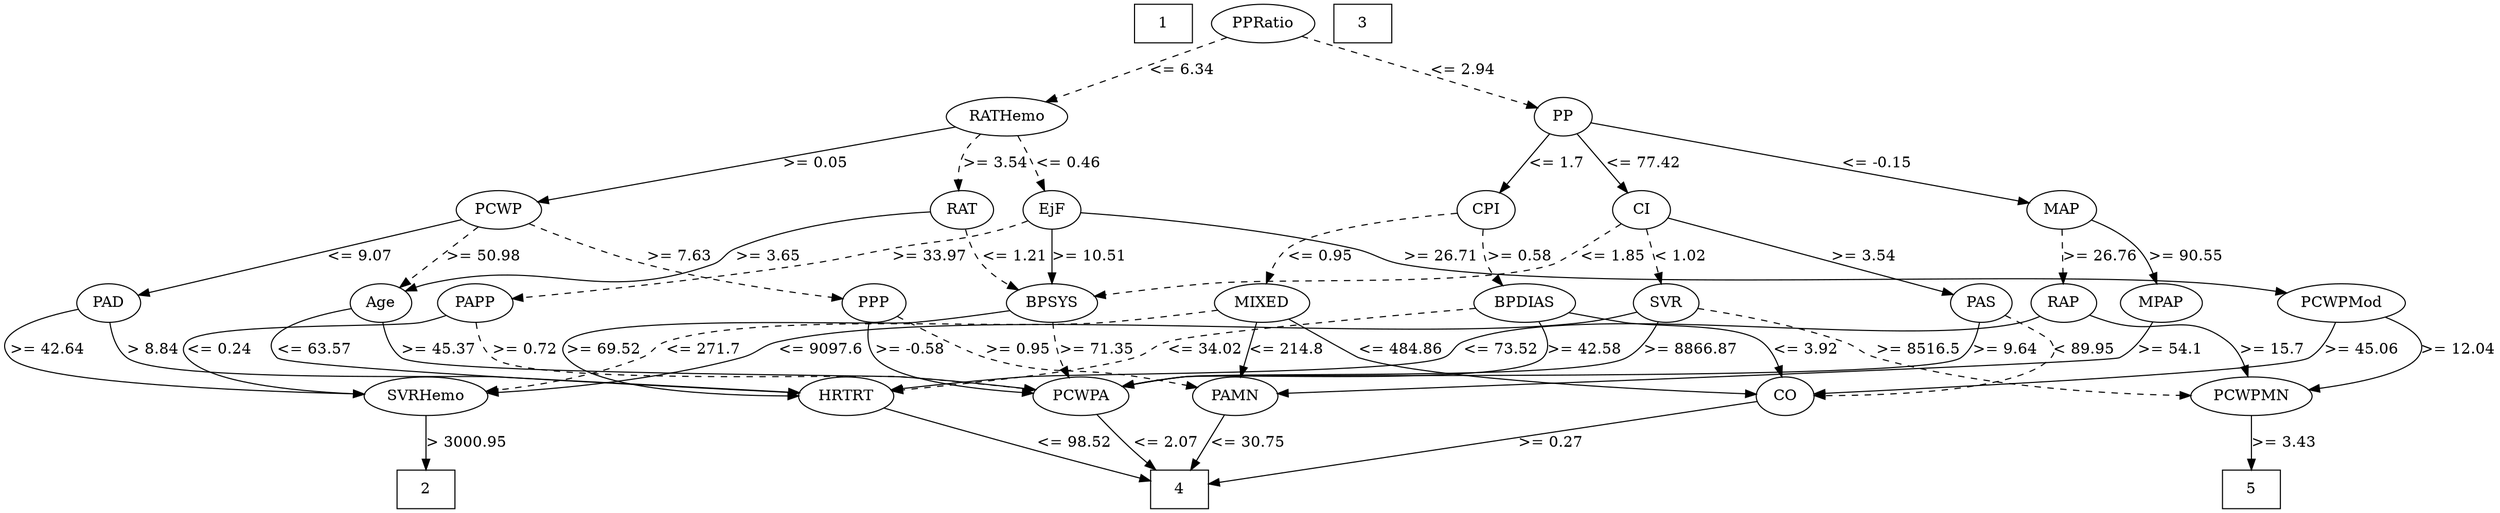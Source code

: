 strict digraph G {
	graph [bb="0,0,1866.7,471"];
	node [label="\N"];
	1	[height=0.5,
		pos="857.67,453",
		shape=box,
		width=0.75];
	2	[height=0.5,
		pos="319.67,18",
		shape=box,
		width=0.75];
	3	[height=0.5,
		pos="1027.7,453",
		shape=box,
		width=0.75];
	4	[height=0.5,
		pos="863.67,18",
		shape=box,
		width=0.75];
	5	[height=0.5,
		pos="1690.7,18",
		shape=box,
		width=0.75];
	RAP	[height=0.5,
		pos="1541.7,192",
		width=0.77778];
	PCWPMN	[height=0.5,
		pos="1690.7,105",
		width=1.3902];
	RAP -> PCWPMN	[label=">= 15.7",
		lp="1702.2,148.5",
		op=">=",
		param=15.7,
		pos="e,1687.3,123.33 1563.2,180.07 1568.2,177.83 1573.6,175.66 1578.7,174 1617.5,161.4 1636.9,181.55 1668.7,156 1675.9,150.19 1680.8,\
141.53 1684.1,133.04",
		style=solid];
	HRTRT	[height=0.5,
		pos="666.67,105",
		width=1.1013];
	RAP -> HRTRT	[label="<= 73.52",
		lp="1124.7,148.5",
		op="<=",
		param=73.52,
		pos="e,701.89,113.59 1520.7,179.65 1515.6,177.38 1510,175.3 1504.7,174 1416.9,152.75 1183.3,187.5 1098.7,156 1088.6,152.25 1089.7,144.81 \
1079.7,141 1012.9,115.69 829.6,131.51 758.67,123 743.34,121.16 726.7,118.34 711.85,115.53",
		style=solid];
	PCWPMN -> 5	[label=">= 3.43",
		lp="1713.2,61.5",
		op=">=",
		param=3.43,
		pos="e,1690.7,36.175 1690.7,86.799 1690.7,75.163 1690.7,59.548 1690.7,46.237",
		style=solid];
	HRTRT -> 4	[label="<= 98.52",
		lp="802.67,61.5",
		op="<=",
		param=98.52,
		pos="e,836.5,29.573 693.19,91.545 715.38,81.222 747.93,66.303 776.67,54 793.15,46.942 811.55,39.479 827.17,33.265",
		style=solid];
	PAS	[height=0.5,
		pos="1468.7,192",
		width=0.75];
	PCWPA	[height=0.5,
		pos="809.67,105",
		width=1.1555];
	PAS -> PCWPA	[label=">= 9.64",
		lp="1495.2,148.5",
		op=">=",
		param=9.64,
		pos="e,845.01,114.53 1473.3,173.82 1475.1,162.91 1475.1,149.32 1466.7,141 1444,118.58 925.3,126.67 893.67,123 881.08,121.54 867.57,119.17 \
855.15,116.66",
		style=solid];
	CO	[height=0.5,
		pos="1339.7,105",
		width=0.75];
	PAS -> CO	[label="< 89.95",
		lp="1558.2,148.5",
		op="<",
		param=89.95,
		pos="e,1366.9,106.75 1490.2,180.97 1508.4,172.23 1532.1,160.31 1534.7,156 1538.1,150.29 1538.9,146.11 1534.7,141 1515,117.48 1428.1,109.74 \
1377.2,107.21",
		style=dashed];
	PCWPA -> 4	[label="<= 2.07",
		lp="862.17,61.5",
		op="<=",
		param=2.07,
		pos="e,852.83,36.049 820.33,87.207 828.05,75.062 838.62,58.431 847.38,44.633",
		style=solid];
	CO -> 4	[label=">= 0.27",
		lp="1152.2,61.5",
		op=">=",
		param=0.27,
		pos="e,890.8,23.845 1313.7,99.37 1234.3,85.176 993.78,42.234 900.86,25.642",
		style=solid];
	PAD	[height=0.5,
		pos="78.666,192",
		width=0.79437];
	PAD -> HRTRT	[label="> 8.84",
		lp="109.17,148.5",
		op=">",
		param=8.84,
		pos="e,627.63,108.3 77.948,173.97 78.478,162.83 81.228,148.92 90.666,141 91.924,139.94 477.92,117.12 617.25,108.91",
		style=solid];
	SVRHemo	[height=0.5,
		pos="319.67,105",
		width=1.3902];
	PAD -> SVRHemo	[label=">= 42.64",
		lp="30.666,148.5",
		op=">=",
		param=42.64,
		pos="e,270.13,107.94 52.287,184.22 24.592,175.88 -12.706,160.41 4.666,141 21.35,122.36 173.29,112.54 259.9,108.42",
		style=solid];
	SVRHemo -> 2	[label="> 3000.95",
		lp="348.17,61.5",
		op=">",
		param=3000.95,
		pos="e,319.67,36.175 319.67,86.799 319.67,75.163 319.67,59.548 319.67,46.237",
		style=solid];
	PAMN	[height=0.5,
		pos="938.67,105",
		width=1.0139];
	PAMN -> 4	[label="<= 30.75",
		lp="930.67,61.5",
		op="<=",
		param=30.75,
		pos="e,878.74,36.083 924.56,88.012 913.53,75.515 898.01,57.924 885.4,43.631",
		style=solid];
	PCWP	[height=0.5,
		pos="325.67,279",
		width=0.97491];
	PCWP -> PAD	[label="<= 9.07",
		lp="240.17,235.5",
		op="<=",
		param=9.07,
		pos="e,103.35,201.49 297.33,268.25 251.69,252.54 162.05,221.69 112.9,204.78",
		style=solid];
	PPP	[height=0.5,
		pos="655.67,192",
		width=0.75];
	PCWP -> PPP	[label=">= 7.63",
		lp="469.17,235.5",
		op=">=",
		param=7.63,
		pos="e,629.18,195.5 350.11,265.97 374.14,254.62 412.14,237.89 446.67,228 505.84,211.05 576.95,201.31 619.11,196.59",
		style=dashed];
	Age	[height=0.5,
		pos="281.67,192",
		width=0.75];
	PCWP -> Age	[label=">= 50.98",
		lp="317.67,235.5",
		op=">=",
		param=50.98,
		pos="e,282.66,210.01 307.57,263.2 301.66,257.48 295.61,250.5 291.67,243 287.98,236 285.65,227.79 284.18,220.07",
		style=dashed];
	PPP -> PCWPA	[label=">= -0.58",
		lp="681.17,148.5",
		op=">=",
		param=-0.58,
		pos="e,772.64,113.29 651.13,173.91 649.39,163.3 649.32,150.02 656.67,141 660.11,136.77 719.04,124.15 762.73,115.29",
		style=solid];
	PPP -> PAMN	[label=">= 0.95",
		lp="766.17,148.5",
		op=">=",
		param=0.95,
		pos="e,906.12,113.56 673.61,178.19 690.76,166.6 717.78,150 743.67,141 793.36,123.72 808.94,132.61 860.67,123 872.26,120.85 884.76,118.25 \
896.29,115.74",
		style=dashed];
	Age -> HRTRT	[label="<= 63.57",
		lp="233.67,148.5",
		op="<=",
		param=63.57,
		pos="e,627.44,108.29 256.65,184.56 228.72,176.22 189.65,160.45 207.67,141 214.57,133.55 500.16,115.85 617.31,108.89",
		style=solid];
	Age -> PCWPA	[label=">= 45.37",
		lp="331.67,148.5",
		op=">=",
		param=45.37,
		pos="e,773.23,113.77 285.05,174.08 288.29,162.69 294.42,148.43 305.67,141 343.72,115.87 670.35,128.07 715.67,123 731.2,121.26 748.04,\
118.5 763.11,115.7",
		style=solid];
	PCWPMod	[height=0.5,
		pos="1758.7,192",
		width=1.4444];
	PCWPMod -> PCWPMN	[label=">= 12.04",
		lp="1840.7,148.5",
		op=">=",
		param=12.04,
		pos="e,1740.7,106.99 1789.5,177.41 1806.4,168 1822,154.75 1811.7,141 1797.4,122.04 1773.5,112.87 1750.7,108.59",
		style=solid];
	PCWPMod -> CO	[label=">= 45.06",
		lp="1768.7,148.5",
		op=">=",
		param=45.06,
		pos="e,1366.6,107.02 1753,173.65 1748.3,162.37 1740.5,148.42 1728.7,141 1699.3,122.57 1468.3,111.24 1376.8,107.44",
		style=solid];
	CI	[height=0.5,
		pos="1219.7,279",
		width=0.75];
	CI -> PAS	[label=">= 3.54",
		lp="1381.2,235.5",
		op=">=",
		param=3.54,
		pos="e,1445.1,201.04 1243.1,270 1287.6,254.82 1384.4,221.76 1435.5,204.31",
		style=solid];
	BPSYS	[height=0.5,
		pos="786.67,192",
		width=1.0471];
	CI -> BPSYS	[label="<= 1.85",
		lp="1205.2,235.5",
		op="<=",
		param=1.85,
		pos="e,821.44,198.97 1205.2,263.64 1191.4,250.33 1171.4,232.02 1161.7,228 1107.7,205.81 957.68,216.35 899.67,210 877.14,207.54 852.23,\
203.89 831.54,200.6",
		style=dashed];
	SVR	[height=0.5,
		pos="1251.7,192",
		width=0.77778];
	CI -> SVR	[label="< 1.02",
		lp="1255.2,235.5",
		op="<",
		param=1.02,
		pos="e,1245.4,209.76 1226,261.21 1230.5,249.22 1236.7,232.85 1241.8,219.16",
		style=dashed];
	BPSYS -> HRTRT	[label=">= 69.52",
		lp="451.67,148.5",
		op=">=",
		param=69.52,
		pos="e,626.74,105.76 752.5,183.95 734.48,180.47 711.95,176.49 691.67,174 662.26,170.39 445.89,177.64 425.67,156 421.11,151.13 421.3,146.04 \
425.67,141 449.84,113.06 553.33,106.96 616.57,105.9",
		style=solid];
	BPSYS -> PCWPA	[label=">= 71.35",
		lp="822.67,148.5",
		op=">=",
		param=71.35,
		pos="e,802.77,122.91 789.43,173.72 791.15,164.01 793.62,151.73 796.67,141 797.46,138.19 798.38,135.29 799.35,132.42",
		style=dashed];
	SVR -> PCWPMN	[label=">= 8516.5",
		lp="1437.7,148.5",
		op=">=",
		param=8516.5,
		pos="e,1641,107.28 1277.7,185.22 1303.5,179.16 1343.9,168.74 1377.7,156 1392,150.6 1394,145.33 1408.7,141 1483.3,118.96 1573.1,110.79 \
1630.9,107.77",
		style=dashed];
	SVR -> PCWPA	[label=">= 8866.87",
		lp="1263.2,148.5",
		op=">=",
		param=8866.87,
		pos="e,845.45,114.42 1244.2,174.42 1238.1,162.87 1228.2,148.28 1214.7,141 1183.2,124.03 929.1,127.55 893.67,123 881.21,121.4 867.85,119.01 \
855.52,116.52",
		style=solid];
	SVR -> SVRHemo	[label="<= 9097.6",
		lp="617.67,148.5",
		op="<=",
		param=9097.6,
		pos="e,368.14,109.79 1227.3,182.76 1216.3,179.4 1202.9,175.87 1190.7,174 1058.3,153.89 719.5,184.21 588.67,156 571.72,152.35 569.36,145.66 \
552.67,141 494.48,124.78 425.9,115.62 378.27,110.78",
		style=solid];
	MIXED	[height=0.5,
		pos="948.67,192",
		width=1.125];
	MIXED -> CO	[label="<= 484.86",
		lp="1050.7,148.5",
		op="<=",
		param=484.86,
		pos="e,1312.7,107.28 969.41,176.43 989.94,162.06 1018.7,142.09 1021.7,141 1072.4,122.18 1230.2,111.73 1302.7,107.81",
		style=solid];
	MIXED -> SVRHemo	[label="<= 271.7",
		lp="526.67,148.5",
		op="<=",
		param=271.7,
		pos="e,366.3,111.82 911.49,184.61 889.02,180.97 859.77,176.63 833.67,174 759.93,166.57 571.11,179.03 500.67,156 489.07,152.21 488.92,\
145.73 477.67,141 445.44,127.45 407.21,118.81 376.43,113.5",
		style=dashed];
	MIXED -> PAMN	[label="<= 214.8",
		lp="969.67,148.5",
		op="<=",
		param=214.8,
		pos="e,940.69,123.18 946.64,173.8 945.27,162.16 943.44,146.55 941.87,133.24",
		style=solid];
	BPDIAS	[height=0.5,
		pos="1139.7,192",
		width=1.1735];
	BPDIAS -> HRTRT	[label="<= 34.02",
		lp="912.67,148.5",
		op="<=",
		param=34.02,
		pos="e,702.58,112.73 1099.6,185.99 1033.5,177.64 906.8,161.28 886.67,156 869.1,151.39 866.1,146.07 848.67,141 842.11,139.09 764.28,124.34 \
712.55,114.6",
		style=dashed];
	BPDIAS -> PCWPA	[label=">= 42.58",
		lp="1184.7,148.5",
		op=">=",
		param=42.58,
		pos="e,845.46,114.32 1152,174.28 1158.3,163.56 1163.1,150.01 1154.7,141 1134.8,119.75 922.47,126.89 893.67,123 881.22,121.32 867.86,118.9 \
855.53,116.41",
		style=solid];
	BPDIAS -> CO	[label="<= 3.92",
		lp="1351.2,148.5",
		op="<=",
		param=3.92,
		pos="e,1336.5,122.93 1175.8,182.42 1188.1,179.6 1202,176.55 1214.7,174 1260.2,164.86 1281.1,184.66 1317.7,156 1325.2,150.14 1330.1,141.19 \
1333.5,132.49",
		style=solid];
	RATHemo	[height=0.5,
		pos="750.67,366",
		width=1.375];
	RATHemo -> PCWP	[label=">= 0.05",
		lp="585.17,322.5",
		op=">=",
		param=0.05,
		pos="e,357.68,286.4 708.36,356.54 626.82,340.23 448.77,304.62 367.56,288.38",
		style=solid];
	RAT	[height=0.5,
		pos="713.67,279",
		width=0.76389];
	RATHemo -> RAT	[label=">= 3.54",
		lp="739.17,322.5",
		op=">=",
		param=3.54,
		pos="e,711.8,297.36 730.91,349.44 725.32,343.94 719.88,337.29 716.67,330 713.61,323.08 712.29,315.09 711.87,307.55",
		style=dashed];
	EjF	[height=0.5,
		pos="786.67,279",
		width=0.75];
	RATHemo -> EjF	[label="<= 0.46",
		lp="793.17,322.5",
		op="<=",
		param=0.46,
		pos="e,779.64,296.6 757.95,347.8 763.04,335.78 769.93,319.51 775.69,305.92",
		style=dashed];
	RAT -> Age	[label=">= 3.65",
		lp="556.17,235.5",
		op=">=",
		param=3.65,
		pos="e,302.14,204.13 687.15,274.13 651.78,268.68 587.4,257.73 533.67,243 514.55,237.76 511,232.38 491.67,228 415.85,210.8 392.55,230.9 \
317.67,210 315.72,209.46 313.75,208.82 311.78,208.11",
		style=solid];
	RAT -> BPSYS	[label="<= 1.21",
		lp="760.17,235.5",
		op="<=",
		param=1.21,
		pos="e,763.26,206.23 719.35,261.02 723.36,250.72 729.49,237.73 737.67,228 742.57,222.17 748.65,216.82 754.84,212.15",
		style=dashed];
	EjF -> PCWPMod	[label=">= 26.71",
		lp="1083.7,235.5",
		op=">=",
		param=26.71,
		pos="e,1715.8,202.33 813.16,274.83 854.54,269.64 936.9,258.35 1005.7,243 1029.1,237.76 1033.9,231.72 1057.7,228 1325.2,186.14 1397.4,\
238.69 1666.7,210 1679.4,208.64 1693,206.51 1705.8,204.2",
		style=solid];
	EjF -> BPSYS	[label=">= 10.51",
		lp="812.67,235.5",
		op=">=",
		param=10.51,
		pos="e,786.67,210.18 786.67,260.8 786.67,249.16 786.67,233.55 786.67,220.24",
		style=solid];
	PAPP	[height=0.5,
		pos="358.67,192",
		width=0.88889];
	EjF -> PAPP	[label=">= 33.97",
		lp="682.67,235.5",
		op=">=",
		param=33.97,
		pos="e,389.05,197.78 766.11,267.14 761.15,264.85 755.8,262.63 750.67,261 717.39,250.43 492.19,214.15 398.96,199.35",
		style=dashed];
	MAP	[height=0.5,
		pos="1541.7,279",
		width=0.84854];
	MAP -> RAP	[label=">= 26.76",
		lp="1567.7,235.5",
		op=">=",
		param=26.76,
		pos="e,1541.7,210.18 1541.7,260.8 1541.7,249.16 1541.7,233.55 1541.7,220.24",
		style=dashed];
	MPAP	[height=0.5,
		pos="1622.7,192",
		width=0.97491];
	MAP -> MPAP	[label=">= 90.55",
		lp="1633.7,235.5",
		op=">=",
		param=90.55,
		pos="e,1616.8,210.16 1565,267.18 1576,261.23 1588.6,253.01 1597.7,243 1603.9,236.19 1608.9,227.56 1612.8,219.39",
		style=solid];
	MPAP -> PAMN	[label=">= 54.1",
		lp="1623.2,148.5",
		op=">=",
		param=54.1,
		pos="e,974.77,107.76 1614.6,174.39 1608,162.83 1597.5,148.24 1583.7,141 1577,137.53 1131.3,115.43 984.79,108.25",
		style=solid];
	CPI	[height=0.5,
		pos="1115.7,279",
		width=0.75];
	CPI -> MIXED	[label="<= 0.95",
		lp="983.17,235.5",
		op="<=",
		param=0.95,
		pos="e,948.41,210.04 1089.1,275.37 1049.7,270.94 978.59,260.68 960.67,243 954.59,237 951.38,228.51 949.74,220.22",
		style=dashed];
	CPI -> BPDIAS	[label=">= 0.58",
		lp="1139.2,235.5",
		op=">=",
		param=0.58,
		pos="e,1126.4,209.11 1113.7,260.96 1113.1,251.11 1113.4,238.61 1116.7,228 1117.7,224.56 1119.2,221.15 1121,217.87",
		style=dashed];
	PP	[height=0.5,
		pos="1151.7,366",
		width=0.75];
	PP -> CI	[label="<= 77.42",
		lp="1215.7,322.5",
		op="<=",
		param=77.42,
		pos="e,1207.4,295.35 1163.8,349.8 1174.1,336.95 1189,318.32 1200.8,303.54",
		style=solid];
	PP -> MAP	[label="<= -0.15",
		lp="1394.2,322.5",
		op="<=",
		param=-0.15,
		pos="e,1513.6,286.12 1177,359.49 1243.6,344.97 1424.3,305.58 1503.5,288.31",
		style=solid];
	PP -> CPI	[label="<= 1.7",
		lp="1143.7,322.5",
		op="<=",
		param=1.7,
		pos="e,1116.7,297.26 1137.8,350.35 1133,344.44 1127.9,337.3 1124.7,330 1121.5,322.91 1119.5,314.78 1118.1,307.17",
		style=solid];
	PAPP -> PCWPA	[label=">= 0.72",
		lp="395.17,148.5",
		op=">=",
		param=0.72,
		pos="e,773.22,113.7 358.66,173.88 359.65,162.7 362.95,148.77 372.67,141 402.46,117.15 677.76,127.4 715.67,123 731.19,121.2 748.03,118.42 \
763.1,115.62",
		style=dashed];
	PAPP -> SVRHemo	[label="<= 0.24",
		lp="162.17,148.5",
		op="<=",
		param=0.24,
		pos="e,269.49,105.16 334.78,179.73 329.27,177.51 323.34,175.43 317.67,174 279.11,164.28 166.33,185.49 139.67,156 102.81,115.23 193.59,\
106.53 259.2,105.3",
		style=solid];
	PPRatio	[height=0.5,
		pos="942.67,453",
		width=1.1013];
	PPRatio -> RATHemo	[label="<= 6.34",
		lp="880.17,409.5",
		op="<=",
		param=6.34,
		pos="e,780.97,380.42 915.16,439.82 882.51,425.37 827.81,401.15 790.52,384.65",
		style=dashed];
	PPRatio -> PP	[label="<= 2.94",
		lp="1082.2,409.5",
		op="<=",
		param=2.94,
		pos="e,1129.1,376.16 971.29,440.36 1010.1,424.57 1079.3,396.44 1119.8,379.98",
		style=dashed];
}
